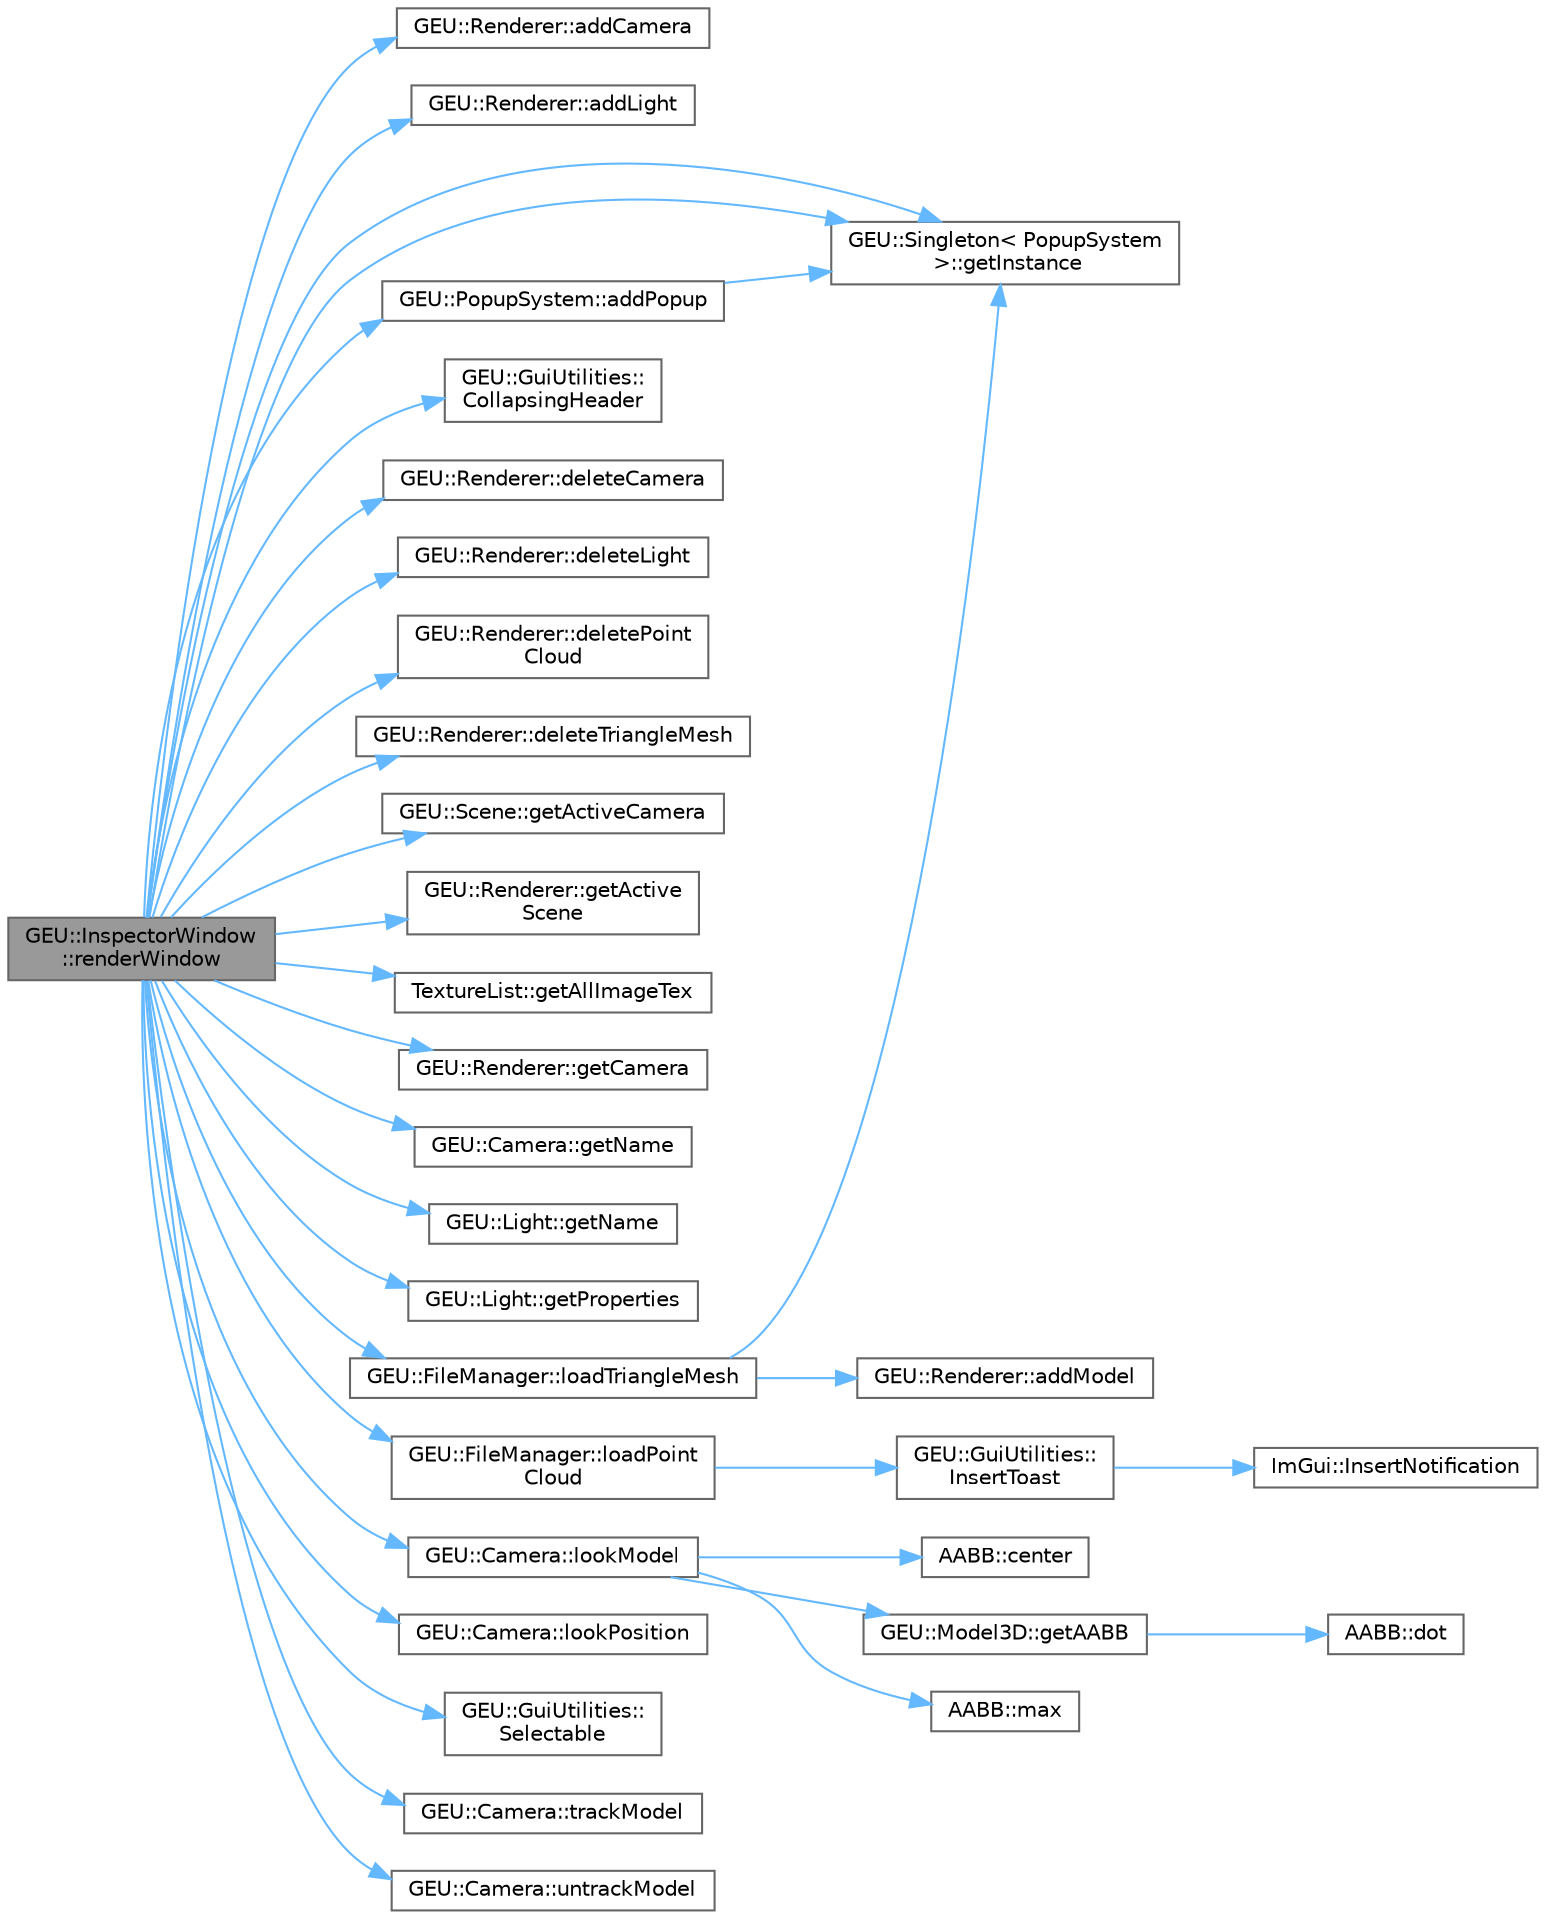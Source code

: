 digraph "GEU::InspectorWindow::renderWindow"
{
 // LATEX_PDF_SIZE
  bgcolor="transparent";
  edge [fontname=Helvetica,fontsize=10,labelfontname=Helvetica,labelfontsize=10];
  node [fontname=Helvetica,fontsize=10,shape=box,height=0.2,width=0.4];
  rankdir="LR";
  Node1 [id="Node000001",label="GEU::InspectorWindow\l::renderWindow",height=0.2,width=0.4,color="gray40", fillcolor="grey60", style="filled", fontcolor="black",tooltip="Renders the window and contents."];
  Node1 -> Node2 [id="edge1_Node000001_Node000002",color="steelblue1",style="solid",tooltip=" "];
  Node2 [id="Node000002",label="GEU::Renderer::addCamera",height=0.2,width=0.4,color="grey40", fillcolor="white", style="filled",URL="$de/d04/class_g_e_u_1_1_renderer.html#a145cba04d26c27bbf9a685fc443e8bd9",tooltip="Inserts new simple camera to current scene."];
  Node1 -> Node3 [id="edge2_Node000001_Node000003",color="steelblue1",style="solid",tooltip=" "];
  Node3 [id="Node000003",label="GEU::Renderer::addLight",height=0.2,width=0.4,color="grey40", fillcolor="white", style="filled",URL="$de/d04/class_g_e_u_1_1_renderer.html#aeba2d231789d19e3a4ccbee34d1af251",tooltip="Inserts new simple light to current scene."];
  Node1 -> Node4 [id="edge3_Node000001_Node000004",color="steelblue1",style="solid",tooltip=" "];
  Node4 [id="Node000004",label="GEU::PopupSystem::addPopup",height=0.2,width=0.4,color="grey40", fillcolor="white", style="filled",URL="$d9/d03/class_g_e_u_1_1_popup_system.html#ae812e21e62615fd347d33ee0ddb0cc82",tooltip=" "];
  Node4 -> Node5 [id="edge4_Node000004_Node000005",color="steelblue1",style="solid",tooltip=" "];
  Node5 [id="Node000005",label="GEU::Singleton\< PopupSystem\l \>::getInstance",height=0.2,width=0.4,color="grey40", fillcolor="white", style="filled",URL="$d1/d01/class_g_e_u_1_1_singleton.html#a47c7e7c2110f4cc59c9ff1f5594c366e",tooltip=" "];
  Node1 -> Node6 [id="edge5_Node000001_Node000006",color="steelblue1",style="solid",tooltip=" "];
  Node6 [id="Node000006",label="GEU::GuiUtilities::\lCollapsingHeader",height=0.2,width=0.4,color="grey40", fillcolor="white", style="filled",URL="$d3/d07/namespace_g_e_u_1_1_gui_utilities.html#a7e5f58fc1e47794679b999cd5778b7aa",tooltip=" "];
  Node1 -> Node7 [id="edge6_Node000001_Node000007",color="steelblue1",style="solid",tooltip=" "];
  Node7 [id="Node000007",label="GEU::Renderer::deleteCamera",height=0.2,width=0.4,color="grey40", fillcolor="white", style="filled",URL="$de/d04/class_g_e_u_1_1_renderer.html#a241159e4de052747142eccbe067f3247",tooltip=" "];
  Node1 -> Node8 [id="edge7_Node000001_Node000008",color="steelblue1",style="solid",tooltip=" "];
  Node8 [id="Node000008",label="GEU::Renderer::deleteLight",height=0.2,width=0.4,color="grey40", fillcolor="white", style="filled",URL="$de/d04/class_g_e_u_1_1_renderer.html#abad0228c13d3b72c38de89cafa4f36dd",tooltip=" "];
  Node1 -> Node9 [id="edge8_Node000001_Node000009",color="steelblue1",style="solid",tooltip=" "];
  Node9 [id="Node000009",label="GEU::Renderer::deletePoint\lCloud",height=0.2,width=0.4,color="grey40", fillcolor="white", style="filled",URL="$de/d04/class_g_e_u_1_1_renderer.html#a8bae5f04f9f547fa63897d83090a3098",tooltip=" "];
  Node1 -> Node10 [id="edge9_Node000001_Node000010",color="steelblue1",style="solid",tooltip=" "];
  Node10 [id="Node000010",label="GEU::Renderer::deleteTriangleMesh",height=0.2,width=0.4,color="grey40", fillcolor="white", style="filled",URL="$de/d04/class_g_e_u_1_1_renderer.html#acfa677c487a1da25c992a991e0986a1b",tooltip=" "];
  Node1 -> Node11 [id="edge10_Node000001_Node000011",color="steelblue1",style="solid",tooltip=" "];
  Node11 [id="Node000011",label="GEU::Scene::getActiveCamera",height=0.2,width=0.4,color="grey40", fillcolor="white", style="filled",URL="$d5/d02/class_g_e_u_1_1_scene.html#a32e6f62d221dd01bac85a6e4201d9418",tooltip=" "];
  Node1 -> Node12 [id="edge11_Node000001_Node000012",color="steelblue1",style="solid",tooltip=" "];
  Node12 [id="Node000012",label="GEU::Renderer::getActive\lScene",height=0.2,width=0.4,color="grey40", fillcolor="white", style="filled",URL="$de/d04/class_g_e_u_1_1_renderer.html#af5f4307b5eba7c09888765c183a75213",tooltip=" "];
  Node1 -> Node13 [id="edge12_Node000001_Node000013",color="steelblue1",style="solid",tooltip=" "];
  Node13 [id="Node000013",label="TextureList::getAllImageTex",height=0.2,width=0.4,color="grey40", fillcolor="white", style="filled",URL="$d2/d05/class_texture_list.html#a5036b22700741e0e40da40c5f41044d0",tooltip=" "];
  Node1 -> Node14 [id="edge13_Node000001_Node000014",color="steelblue1",style="solid",tooltip=" "];
  Node14 [id="Node000014",label="GEU::Renderer::getCamera",height=0.2,width=0.4,color="grey40", fillcolor="white", style="filled",URL="$de/d04/class_g_e_u_1_1_renderer.html#aab42a61060bb126a7f7eff0417abe72a",tooltip=" "];
  Node1 -> Node5 [id="edge14_Node000001_Node000005",color="steelblue1",style="solid",tooltip=" "];
  Node1 -> Node5 [id="edge15_Node000001_Node000005",color="steelblue1",style="solid",tooltip=" "];
  Node1 -> Node15 [id="edge16_Node000001_Node000015",color="steelblue1",style="solid",tooltip=" "];
  Node15 [id="Node000015",label="GEU::Camera::getName",height=0.2,width=0.4,color="grey40", fillcolor="white", style="filled",URL="$dd/d04/class_g_e_u_1_1_camera.html#a693eac09b56c9ed573d8496ca563300b",tooltip=" "];
  Node1 -> Node16 [id="edge17_Node000001_Node000016",color="steelblue1",style="solid",tooltip=" "];
  Node16 [id="Node000016",label="GEU::Light::getName",height=0.2,width=0.4,color="grey40", fillcolor="white", style="filled",URL="$db/d03/class_g_e_u_1_1_light.html#a8c316597ef87815dc4902bfb370a812a",tooltip=" "];
  Node1 -> Node17 [id="edge18_Node000001_Node000017",color="steelblue1",style="solid",tooltip=" "];
  Node17 [id="Node000017",label="GEU::Light::getProperties",height=0.2,width=0.4,color="grey40", fillcolor="white", style="filled",URL="$db/d03/class_g_e_u_1_1_light.html#a8b250ac7406d45a789a328cec3210d7f",tooltip=" "];
  Node1 -> Node18 [id="edge19_Node000001_Node000018",color="steelblue1",style="solid",tooltip=" "];
  Node18 [id="Node000018",label="GEU::FileManager::loadPoint\lCloud",height=0.2,width=0.4,color="grey40", fillcolor="white", style="filled",URL="$dd/d01/class_g_e_u_1_1_file_manager.html#ab0c90929ed79e4421e1486d3abfb2e9c",tooltip="Carga la nube de puntos especificada."];
  Node18 -> Node19 [id="edge20_Node000018_Node000019",color="steelblue1",style="solid",tooltip=" "];
  Node19 [id="Node000019",label="GEU::GuiUtilities::\lInsertToast",height=0.2,width=0.4,color="grey40", fillcolor="white", style="filled",URL="$d3/d07/namespace_g_e_u_1_1_gui_utilities.html#a84bb8e77631e925660765d1e2e9104c2",tooltip=" "];
  Node19 -> Node20 [id="edge21_Node000019_Node000020",color="steelblue1",style="solid",tooltip=" "];
  Node20 [id="Node000020",label="ImGui::InsertNotification",height=0.2,width=0.4,color="grey40", fillcolor="white", style="filled",URL="$df/d03/namespace_im_gui.html#accd100b531b171ee1a63232f9f5916fc",tooltip=" "];
  Node1 -> Node21 [id="edge22_Node000001_Node000021",color="steelblue1",style="solid",tooltip=" "];
  Node21 [id="Node000021",label="GEU::FileManager::loadTriangleMesh",height=0.2,width=0.4,color="grey40", fillcolor="white", style="filled",URL="$dd/d01/class_g_e_u_1_1_file_manager.html#ad604f08d090bb872c17b17b93c04b1c0",tooltip="Carga la malla de triangulos de la ruta especificada."];
  Node21 -> Node22 [id="edge23_Node000021_Node000022",color="steelblue1",style="solid",tooltip=" "];
  Node22 [id="Node000022",label="GEU::Renderer::addModel",height=0.2,width=0.4,color="grey40", fillcolor="white", style="filled",URL="$de/d04/class_g_e_u_1_1_renderer.html#a101eed167bec92e041e4b0e04f6cce58",tooltip="Inserts 3D model to current scene."];
  Node21 -> Node5 [id="edge24_Node000021_Node000005",color="steelblue1",style="solid",tooltip=" "];
  Node1 -> Node23 [id="edge25_Node000001_Node000023",color="steelblue1",style="solid",tooltip=" "];
  Node23 [id="Node000023",label="GEU::Camera::lookModel",height=0.2,width=0.4,color="grey40", fillcolor="white", style="filled",URL="$dd/d04/class_g_e_u_1_1_camera.html#a40576296046dd7cbeb67cfcd7bdbcba8",tooltip=" "];
  Node23 -> Node24 [id="edge26_Node000023_Node000024",color="steelblue1",style="solid",tooltip=" "];
  Node24 [id="Node000024",label="AABB::center",height=0.2,width=0.4,color="grey40", fillcolor="white", style="filled",URL="$dc/d07/class_a_a_b_b.html#ae60d0132c0c5d96ddb455024a40b6bde",tooltip=" "];
  Node23 -> Node25 [id="edge27_Node000023_Node000025",color="steelblue1",style="solid",tooltip=" "];
  Node25 [id="Node000025",label="GEU::Model3D::getAABB",height=0.2,width=0.4,color="grey40", fillcolor="white", style="filled",URL="$db/d04/class_g_e_u_1_1_model3_d.html#ab5fdc7a938aa8ae8f6697cb4bf3e94b4",tooltip=" "];
  Node25 -> Node26 [id="edge28_Node000025_Node000026",color="steelblue1",style="solid",tooltip=" "];
  Node26 [id="Node000026",label="AABB::dot",height=0.2,width=0.4,color="grey40", fillcolor="white", style="filled",URL="$dc/d07/class_a_a_b_b.html#ab4dad925a3cb42ad2f00c7d5053369e1",tooltip=" "];
  Node23 -> Node27 [id="edge29_Node000023_Node000027",color="steelblue1",style="solid",tooltip=" "];
  Node27 [id="Node000027",label="AABB::max",height=0.2,width=0.4,color="grey40", fillcolor="white", style="filled",URL="$dc/d07/class_a_a_b_b.html#aa80c2fc1bbc932572311ba94a8f76530",tooltip=" "];
  Node1 -> Node28 [id="edge30_Node000001_Node000028",color="steelblue1",style="solid",tooltip=" "];
  Node28 [id="Node000028",label="GEU::Camera::lookPosition",height=0.2,width=0.4,color="grey40", fillcolor="white", style="filled",URL="$dd/d04/class_g_e_u_1_1_camera.html#a9179a5b14d3a728bbec48b0582aa520a",tooltip=" "];
  Node1 -> Node29 [id="edge31_Node000001_Node000029",color="steelblue1",style="solid",tooltip=" "];
  Node29 [id="Node000029",label="GEU::GuiUtilities::\lSelectable",height=0.2,width=0.4,color="grey40", fillcolor="white", style="filled",URL="$d3/d07/namespace_g_e_u_1_1_gui_utilities.html#ab5bd8ee6ec7674dc502b5330d41beadf",tooltip=" "];
  Node1 -> Node30 [id="edge32_Node000001_Node000030",color="steelblue1",style="solid",tooltip=" "];
  Node30 [id="Node000030",label="GEU::Camera::trackModel",height=0.2,width=0.4,color="grey40", fillcolor="white", style="filled",URL="$dd/d04/class_g_e_u_1_1_camera.html#a6d507d6e5fbff5dec2abae7adde2b149",tooltip=" "];
  Node1 -> Node31 [id="edge33_Node000001_Node000031",color="steelblue1",style="solid",tooltip=" "];
  Node31 [id="Node000031",label="GEU::Camera::untrackModel",height=0.2,width=0.4,color="grey40", fillcolor="white", style="filled",URL="$dd/d04/class_g_e_u_1_1_camera.html#aa25f65e222b34563faff40b14ae1ae03",tooltip=" "];
}
